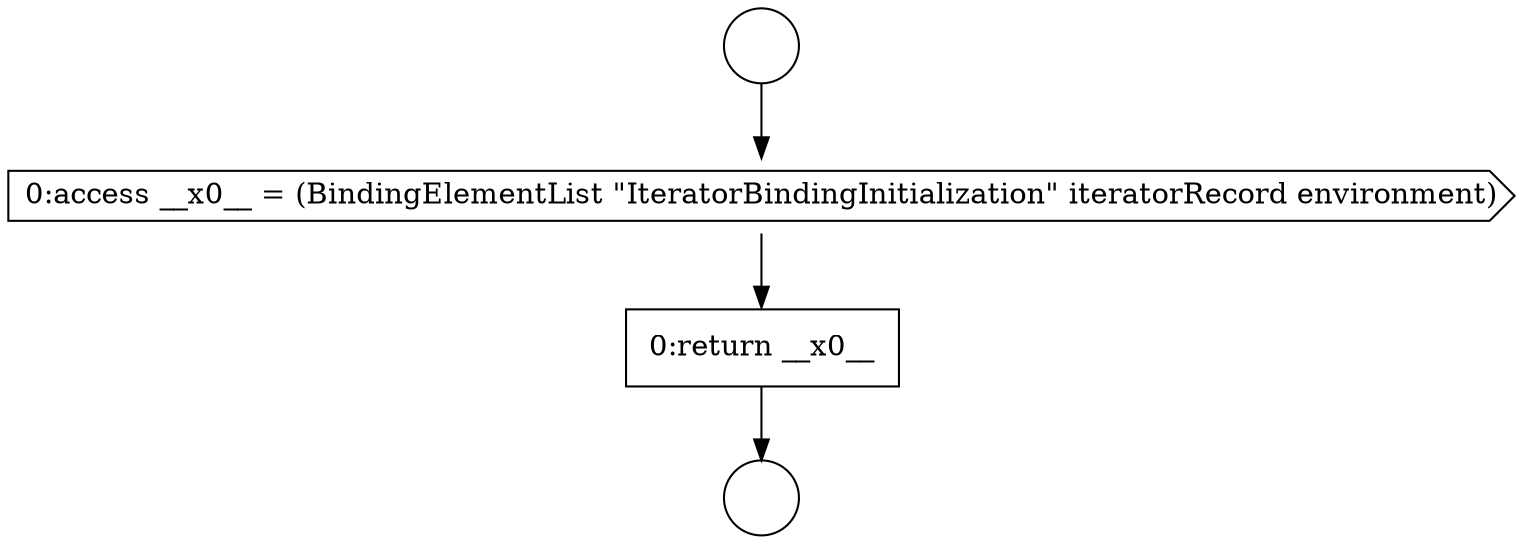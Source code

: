 digraph {
  node5892 [shape=circle label=" " color="black" fillcolor="white" style=filled]
  node5894 [shape=cds, label=<<font color="black">0:access __x0__ = (BindingElementList &quot;IteratorBindingInitialization&quot; iteratorRecord environment)</font>> color="black" fillcolor="white" style=filled]
  node5895 [shape=none, margin=0, label=<<font color="black">
    <table border="0" cellborder="1" cellspacing="0" cellpadding="10">
      <tr><td align="left">0:return __x0__</td></tr>
    </table>
  </font>> color="black" fillcolor="white" style=filled]
  node5893 [shape=circle label=" " color="black" fillcolor="white" style=filled]
  node5892 -> node5894 [ color="black"]
  node5894 -> node5895 [ color="black"]
  node5895 -> node5893 [ color="black"]
}
